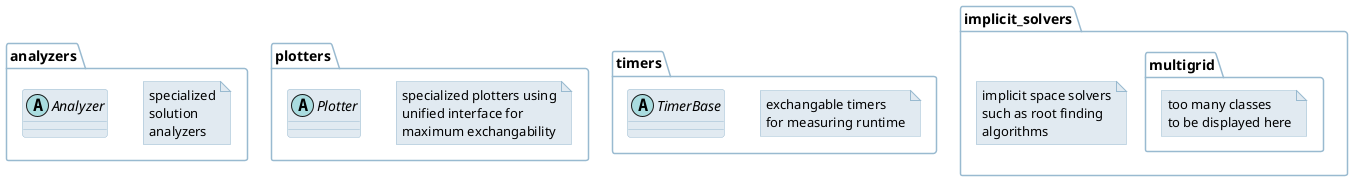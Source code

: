 @startuml

skinparam stereotype {
    CBackgroundColor #AF5A50
    ABackgroundColor #7D966E
    IBackgroundColor #D7AA50
}

skinparam class {
	BackgroundColor #E1EAF1
	ArrowColor #00557C
	BorderColor #99BAD0
}

skinparam note {
	BackgroundColor #E1EAF1
	BorderColor #99BAD0
}

skinparam packageBorderColor #99BAD0

package "analyzers" {
    note as AnalyzerNote
        specialized
        solution
        analyzers
    end note
    abstract class Analyzer
}

package "plotters" {
    note as PlottersNote
        specialized plotters using
        unified interface for
        maximum exchangability
    end note
    abstract class Plotter
}

package "timers" {
    note as TimersNode
        exchangable timers
        for measuring runtime
    end note
    abstract class TimerBase
}

package "implicit_solvers" {
    note as ImplNode
        implicit space solvers
        such as root finding
        algorithms
    end note

    package "multigrid" {
        note as MultigridNote
            too many classes
            to be displayed here
        end note
    }
}


@enduml

